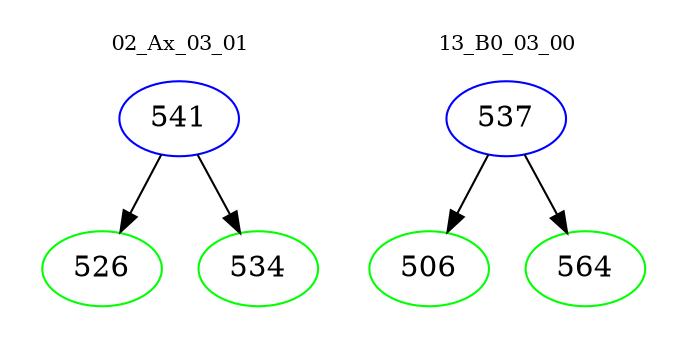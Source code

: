 digraph{
subgraph cluster_0 {
color = white
label = "02_Ax_03_01";
fontsize=10;
T0_541 [label="541", color="blue"]
T0_541 -> T0_526 [color="black"]
T0_526 [label="526", color="green"]
T0_541 -> T0_534 [color="black"]
T0_534 [label="534", color="green"]
}
subgraph cluster_1 {
color = white
label = "13_B0_03_00";
fontsize=10;
T1_537 [label="537", color="blue"]
T1_537 -> T1_506 [color="black"]
T1_506 [label="506", color="green"]
T1_537 -> T1_564 [color="black"]
T1_564 [label="564", color="green"]
}
}
